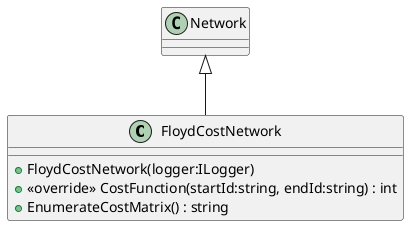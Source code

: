 @startuml
class FloydCostNetwork {
    + FloydCostNetwork(logger:ILogger)
    + <<override>> CostFunction(startId:string, endId:string) : int
    + EnumerateCostMatrix() : string
}
Network <|-- FloydCostNetwork
@enduml
